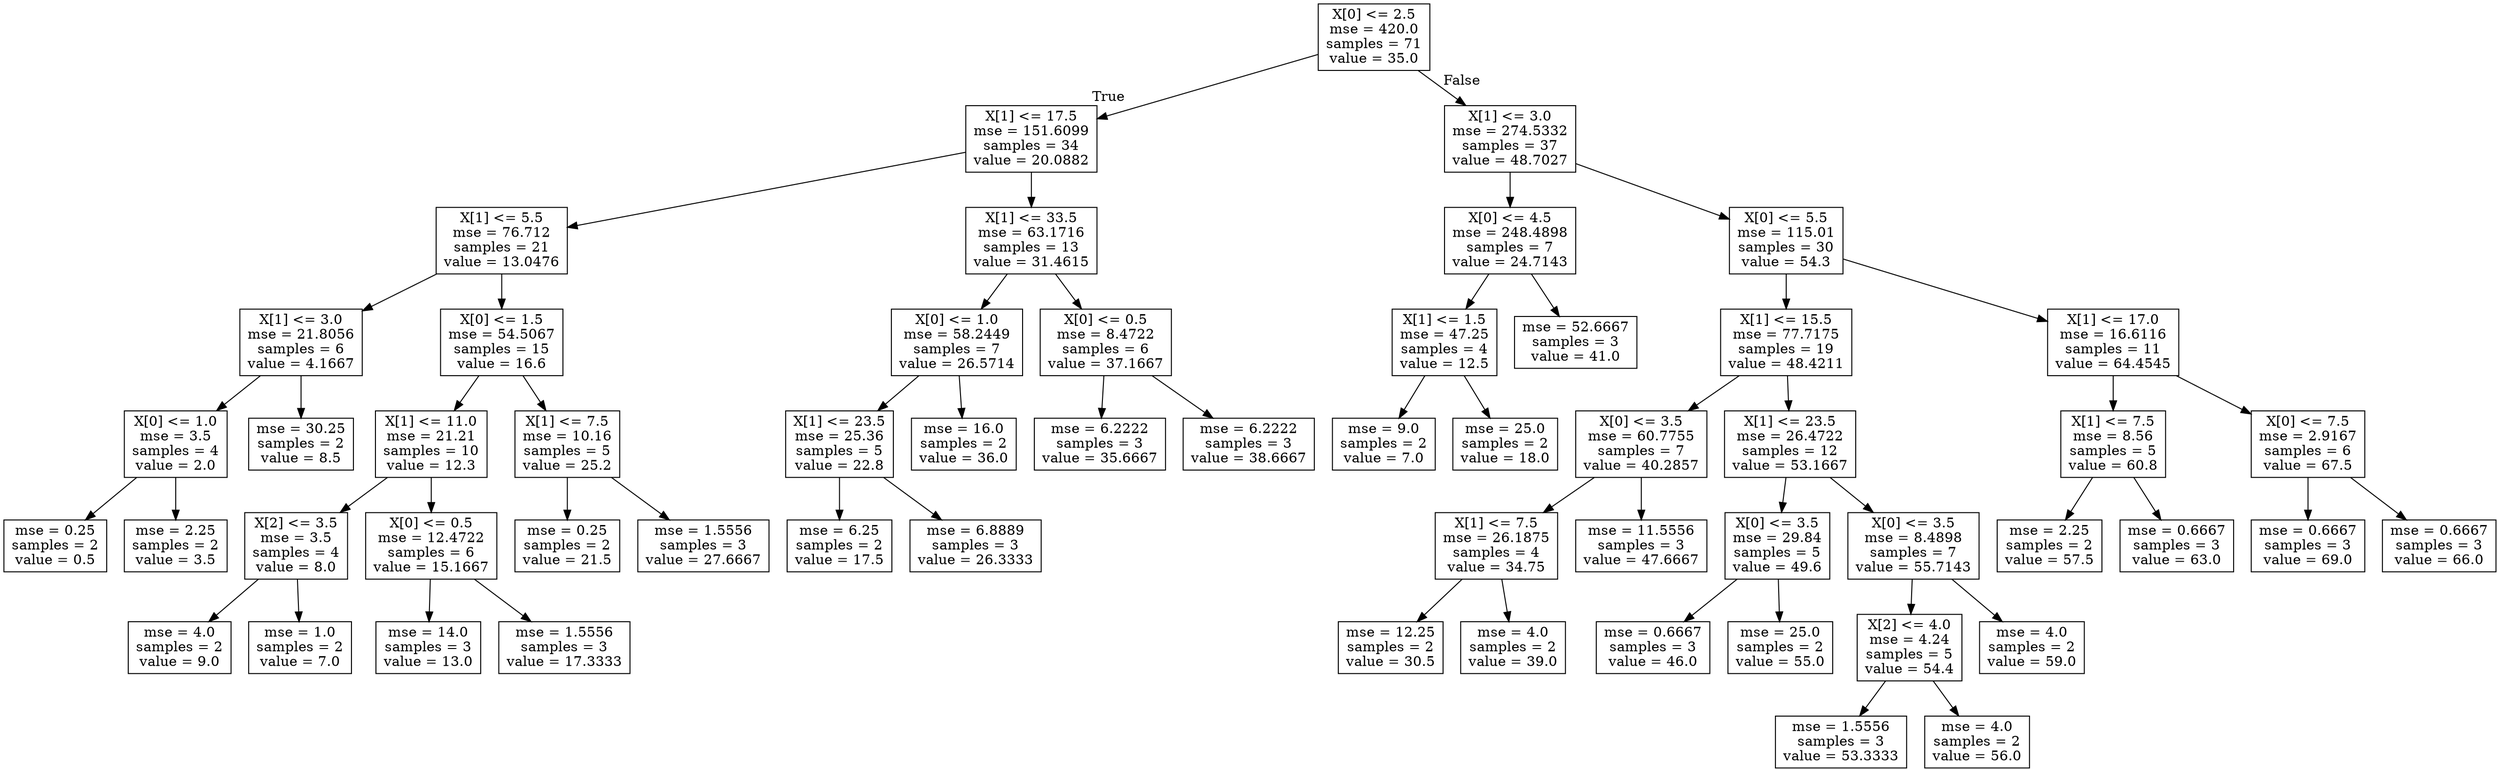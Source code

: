 digraph Tree {
node [shape=box] ;
0 [label="X[0] <= 2.5\nmse = 420.0\nsamples = 71\nvalue = 35.0"] ;
1 [label="X[1] <= 17.5\nmse = 151.6099\nsamples = 34\nvalue = 20.0882"] ;
0 -> 1 [labeldistance=2.5, labelangle=45, headlabel="True"] ;
2 [label="X[1] <= 5.5\nmse = 76.712\nsamples = 21\nvalue = 13.0476"] ;
1 -> 2 ;
3 [label="X[1] <= 3.0\nmse = 21.8056\nsamples = 6\nvalue = 4.1667"] ;
2 -> 3 ;
4 [label="X[0] <= 1.0\nmse = 3.5\nsamples = 4\nvalue = 2.0"] ;
3 -> 4 ;
5 [label="mse = 0.25\nsamples = 2\nvalue = 0.5"] ;
4 -> 5 ;
6 [label="mse = 2.25\nsamples = 2\nvalue = 3.5"] ;
4 -> 6 ;
7 [label="mse = 30.25\nsamples = 2\nvalue = 8.5"] ;
3 -> 7 ;
8 [label="X[0] <= 1.5\nmse = 54.5067\nsamples = 15\nvalue = 16.6"] ;
2 -> 8 ;
9 [label="X[1] <= 11.0\nmse = 21.21\nsamples = 10\nvalue = 12.3"] ;
8 -> 9 ;
10 [label="X[2] <= 3.5\nmse = 3.5\nsamples = 4\nvalue = 8.0"] ;
9 -> 10 ;
11 [label="mse = 4.0\nsamples = 2\nvalue = 9.0"] ;
10 -> 11 ;
12 [label="mse = 1.0\nsamples = 2\nvalue = 7.0"] ;
10 -> 12 ;
13 [label="X[0] <= 0.5\nmse = 12.4722\nsamples = 6\nvalue = 15.1667"] ;
9 -> 13 ;
14 [label="mse = 14.0\nsamples = 3\nvalue = 13.0"] ;
13 -> 14 ;
15 [label="mse = 1.5556\nsamples = 3\nvalue = 17.3333"] ;
13 -> 15 ;
16 [label="X[1] <= 7.5\nmse = 10.16\nsamples = 5\nvalue = 25.2"] ;
8 -> 16 ;
17 [label="mse = 0.25\nsamples = 2\nvalue = 21.5"] ;
16 -> 17 ;
18 [label="mse = 1.5556\nsamples = 3\nvalue = 27.6667"] ;
16 -> 18 ;
19 [label="X[1] <= 33.5\nmse = 63.1716\nsamples = 13\nvalue = 31.4615"] ;
1 -> 19 ;
20 [label="X[0] <= 1.0\nmse = 58.2449\nsamples = 7\nvalue = 26.5714"] ;
19 -> 20 ;
21 [label="X[1] <= 23.5\nmse = 25.36\nsamples = 5\nvalue = 22.8"] ;
20 -> 21 ;
22 [label="mse = 6.25\nsamples = 2\nvalue = 17.5"] ;
21 -> 22 ;
23 [label="mse = 6.8889\nsamples = 3\nvalue = 26.3333"] ;
21 -> 23 ;
24 [label="mse = 16.0\nsamples = 2\nvalue = 36.0"] ;
20 -> 24 ;
25 [label="X[0] <= 0.5\nmse = 8.4722\nsamples = 6\nvalue = 37.1667"] ;
19 -> 25 ;
26 [label="mse = 6.2222\nsamples = 3\nvalue = 35.6667"] ;
25 -> 26 ;
27 [label="mse = 6.2222\nsamples = 3\nvalue = 38.6667"] ;
25 -> 27 ;
28 [label="X[1] <= 3.0\nmse = 274.5332\nsamples = 37\nvalue = 48.7027"] ;
0 -> 28 [labeldistance=2.5, labelangle=-45, headlabel="False"] ;
29 [label="X[0] <= 4.5\nmse = 248.4898\nsamples = 7\nvalue = 24.7143"] ;
28 -> 29 ;
30 [label="X[1] <= 1.5\nmse = 47.25\nsamples = 4\nvalue = 12.5"] ;
29 -> 30 ;
31 [label="mse = 9.0\nsamples = 2\nvalue = 7.0"] ;
30 -> 31 ;
32 [label="mse = 25.0\nsamples = 2\nvalue = 18.0"] ;
30 -> 32 ;
33 [label="mse = 52.6667\nsamples = 3\nvalue = 41.0"] ;
29 -> 33 ;
34 [label="X[0] <= 5.5\nmse = 115.01\nsamples = 30\nvalue = 54.3"] ;
28 -> 34 ;
35 [label="X[1] <= 15.5\nmse = 77.7175\nsamples = 19\nvalue = 48.4211"] ;
34 -> 35 ;
36 [label="X[0] <= 3.5\nmse = 60.7755\nsamples = 7\nvalue = 40.2857"] ;
35 -> 36 ;
37 [label="X[1] <= 7.5\nmse = 26.1875\nsamples = 4\nvalue = 34.75"] ;
36 -> 37 ;
38 [label="mse = 12.25\nsamples = 2\nvalue = 30.5"] ;
37 -> 38 ;
39 [label="mse = 4.0\nsamples = 2\nvalue = 39.0"] ;
37 -> 39 ;
40 [label="mse = 11.5556\nsamples = 3\nvalue = 47.6667"] ;
36 -> 40 ;
41 [label="X[1] <= 23.5\nmse = 26.4722\nsamples = 12\nvalue = 53.1667"] ;
35 -> 41 ;
42 [label="X[0] <= 3.5\nmse = 29.84\nsamples = 5\nvalue = 49.6"] ;
41 -> 42 ;
43 [label="mse = 0.6667\nsamples = 3\nvalue = 46.0"] ;
42 -> 43 ;
44 [label="mse = 25.0\nsamples = 2\nvalue = 55.0"] ;
42 -> 44 ;
45 [label="X[0] <= 3.5\nmse = 8.4898\nsamples = 7\nvalue = 55.7143"] ;
41 -> 45 ;
46 [label="X[2] <= 4.0\nmse = 4.24\nsamples = 5\nvalue = 54.4"] ;
45 -> 46 ;
47 [label="mse = 1.5556\nsamples = 3\nvalue = 53.3333"] ;
46 -> 47 ;
48 [label="mse = 4.0\nsamples = 2\nvalue = 56.0"] ;
46 -> 48 ;
49 [label="mse = 4.0\nsamples = 2\nvalue = 59.0"] ;
45 -> 49 ;
50 [label="X[1] <= 17.0\nmse = 16.6116\nsamples = 11\nvalue = 64.4545"] ;
34 -> 50 ;
51 [label="X[1] <= 7.5\nmse = 8.56\nsamples = 5\nvalue = 60.8"] ;
50 -> 51 ;
52 [label="mse = 2.25\nsamples = 2\nvalue = 57.5"] ;
51 -> 52 ;
53 [label="mse = 0.6667\nsamples = 3\nvalue = 63.0"] ;
51 -> 53 ;
54 [label="X[0] <= 7.5\nmse = 2.9167\nsamples = 6\nvalue = 67.5"] ;
50 -> 54 ;
55 [label="mse = 0.6667\nsamples = 3\nvalue = 69.0"] ;
54 -> 55 ;
56 [label="mse = 0.6667\nsamples = 3\nvalue = 66.0"] ;
54 -> 56 ;
}